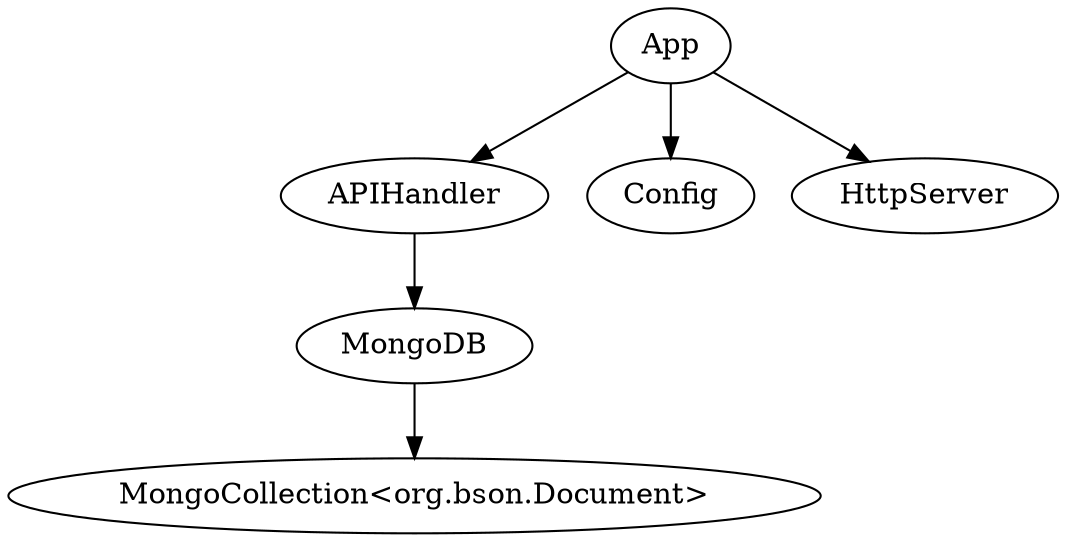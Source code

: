 digraph G1 {
  concentrate = true;
  APIHandler -> MongoDB;
  App -> Config;
  App -> APIHandler;
  App -> HttpServer;
  n2 [label="MongoCollection<org.bson.Document>"];
  MongoDB -> n2;
}
